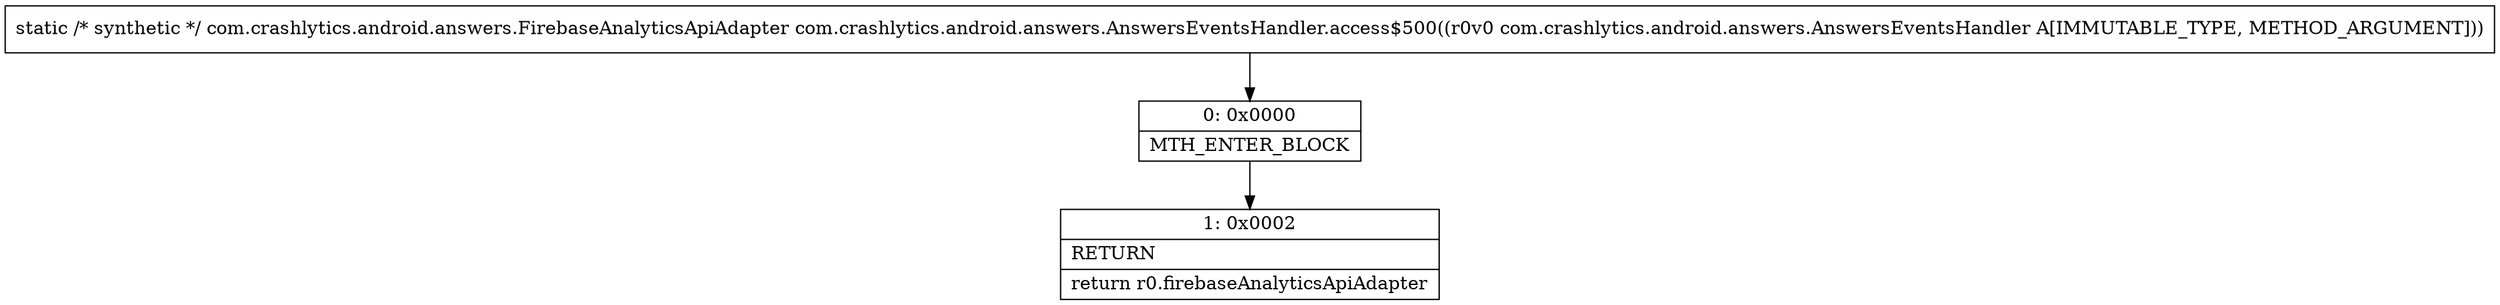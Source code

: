 digraph "CFG forcom.crashlytics.android.answers.AnswersEventsHandler.access$500(Lcom\/crashlytics\/android\/answers\/AnswersEventsHandler;)Lcom\/crashlytics\/android\/answers\/FirebaseAnalyticsApiAdapter;" {
Node_0 [shape=record,label="{0\:\ 0x0000|MTH_ENTER_BLOCK\l}"];
Node_1 [shape=record,label="{1\:\ 0x0002|RETURN\l|return r0.firebaseAnalyticsApiAdapter\l}"];
MethodNode[shape=record,label="{static \/* synthetic *\/ com.crashlytics.android.answers.FirebaseAnalyticsApiAdapter com.crashlytics.android.answers.AnswersEventsHandler.access$500((r0v0 com.crashlytics.android.answers.AnswersEventsHandler A[IMMUTABLE_TYPE, METHOD_ARGUMENT])) }"];
MethodNode -> Node_0;
Node_0 -> Node_1;
}


